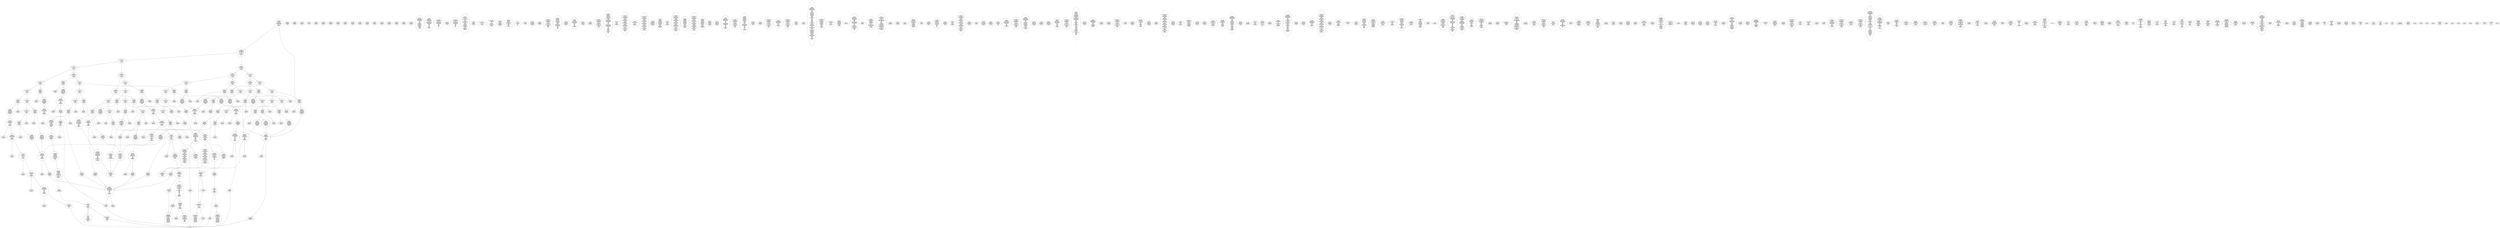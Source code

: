 /* Generated by GvGen v.1.0 (https://www.github.com/stricaud/gvgen) */

digraph G {
compound=true;
   node1 [label="[anywhere]"];
   node2 [label="# 0x0
PUSHX Data
PUSHX Data
MSTORE
PUSHX LogicData
CALLDATASIZE
LT
PUSHX Data
JUMPI
"];
   node3 [label="# 0xd
PUSHX Data
CALLDATALOAD
PUSHX BitData
SHR
PUSHX LogicData
GT
PUSHX Data
JUMPI
"];
   node4 [label="# 0x1e
PUSHX LogicData
GT
PUSHX Data
JUMPI
"];
   node5 [label="# 0x29
PUSHX LogicData
GT
PUSHX Data
JUMPI
"];
   node6 [label="# 0x34
PUSHX LogicData
EQ
PUSHX Data
JUMPI
"];
   node7 [label="# 0x3f
PUSHX LogicData
EQ
PUSHX Data
JUMPI
"];
   node8 [label="# 0x4a
PUSHX LogicData
EQ
PUSHX Data
JUMPI
"];
   node9 [label="# 0x55
PUSHX LogicData
EQ
PUSHX Data
JUMPI
"];
   node10 [label="# 0x60
PUSHX Data
REVERT
"];
   node11 [label="# 0x64
JUMPDEST
PUSHX LogicData
EQ
PUSHX Data
JUMPI
"];
   node12 [label="# 0x70
PUSHX LogicData
EQ
PUSHX Data
JUMPI
"];
   node13 [label="# 0x7b
PUSHX LogicData
EQ
PUSHX Data
JUMPI
"];
   node14 [label="# 0x86
PUSHX LogicData
EQ
PUSHX Data
JUMPI
"];
   node15 [label="# 0x91
PUSHX Data
REVERT
"];
   node16 [label="# 0x95
JUMPDEST
PUSHX LogicData
GT
PUSHX Data
JUMPI
"];
   node17 [label="# 0xa1
PUSHX LogicData
EQ
PUSHX Data
JUMPI
"];
   node18 [label="# 0xac
PUSHX LogicData
EQ
PUSHX Data
JUMPI
"];
   node19 [label="# 0xb7
PUSHX LogicData
EQ
PUSHX Data
JUMPI
"];
   node20 [label="# 0xc2
PUSHX LogicData
EQ
PUSHX Data
JUMPI
"];
   node21 [label="# 0xcd
PUSHX Data
REVERT
"];
   node22 [label="# 0xd1
JUMPDEST
PUSHX LogicData
EQ
PUSHX Data
JUMPI
"];
   node23 [label="# 0xdd
PUSHX LogicData
EQ
PUSHX Data
JUMPI
"];
   node24 [label="# 0xe8
PUSHX LogicData
EQ
PUSHX Data
JUMPI
"];
   node25 [label="# 0xf3
PUSHX Data
REVERT
"];
   node26 [label="# 0xf7
JUMPDEST
PUSHX LogicData
GT
PUSHX Data
JUMPI
"];
   node27 [label="# 0x103
PUSHX LogicData
GT
PUSHX Data
JUMPI
"];
   node28 [label="# 0x10e
PUSHX LogicData
EQ
PUSHX Data
JUMPI
"];
   node29 [label="# 0x119
PUSHX LogicData
EQ
PUSHX Data
JUMPI
"];
   node30 [label="# 0x124
PUSHX LogicData
EQ
PUSHX Data
JUMPI
"];
   node31 [label="# 0x12f
PUSHX LogicData
EQ
PUSHX Data
JUMPI
"];
   node32 [label="# 0x13a
PUSHX Data
REVERT
"];
   node33 [label="# 0x13e
JUMPDEST
PUSHX LogicData
EQ
PUSHX Data
JUMPI
"];
   node34 [label="# 0x14a
PUSHX LogicData
EQ
PUSHX Data
JUMPI
"];
   node35 [label="# 0x155
PUSHX LogicData
EQ
PUSHX Data
JUMPI
"];
   node36 [label="# 0x160
PUSHX Data
REVERT
"];
   node37 [label="# 0x164
JUMPDEST
PUSHX LogicData
GT
PUSHX Data
JUMPI
"];
   node38 [label="# 0x170
PUSHX LogicData
EQ
PUSHX Data
JUMPI
"];
   node39 [label="# 0x17b
PUSHX LogicData
EQ
PUSHX Data
JUMPI
"];
   node40 [label="# 0x186
PUSHX LogicData
EQ
PUSHX Data
JUMPI
"];
   node41 [label="# 0x191
PUSHX LogicData
EQ
PUSHX Data
JUMPI
"];
   node42 [label="# 0x19c
PUSHX Data
REVERT
"];
   node43 [label="# 0x1a0
JUMPDEST
PUSHX LogicData
EQ
PUSHX Data
JUMPI
"];
   node44 [label="# 0x1ac
PUSHX LogicData
EQ
PUSHX Data
JUMPI
"];
   node45 [label="# 0x1b7
PUSHX LogicData
EQ
PUSHX Data
JUMPI
"];
   node46 [label="# 0x1c2
JUMPDEST
PUSHX Data
REVERT
"];
   node47 [label="# 0x1c7
JUMPDEST
CALLVALUE
ISZERO
PUSHX Data
JUMPI
"];
   node48 [label="# 0x1cf
PUSHX Data
REVERT
"];
   node49 [label="# 0x1d3
JUMPDEST
PUSHX Data
PUSHX Data
CALLDATASIZE
PUSHX Data
PUSHX Data
JUMP
"];
   node50 [label="# 0x1e2
JUMPDEST
PUSHX Data
JUMP
"];
   node51 [label="# 0x1e7
JUMPDEST
PUSHX MemData
MLOAD
ISZERO
ISZERO
MSTORE
PUSHX ArithData
ADD
"];
   node52 [label="# 0x1f3
JUMPDEST
PUSHX MemData
MLOAD
SUB
RETURN
"];
   node53 [label="# 0x1fc
JUMPDEST
CALLVALUE
ISZERO
PUSHX Data
JUMPI
"];
   node54 [label="# 0x204
PUSHX Data
REVERT
"];
   node55 [label="# 0x208
JUMPDEST
PUSHX Data
PUSHX Data
JUMP
"];
   node56 [label="# 0x211
JUMPDEST
PUSHX MemData
MLOAD
PUSHX Data
PUSHX Data
JUMP
"];
   node57 [label="# 0x21e
JUMPDEST
CALLVALUE
ISZERO
PUSHX Data
JUMPI
"];
   node58 [label="# 0x226
PUSHX Data
REVERT
"];
   node59 [label="# 0x22a
JUMPDEST
PUSHX Data
PUSHX Data
CALLDATASIZE
PUSHX Data
PUSHX Data
JUMP
"];
   node60 [label="# 0x239
JUMPDEST
PUSHX Data
JUMP
"];
   node61 [label="# 0x23e
JUMPDEST
PUSHX MemData
MLOAD
PUSHX ArithData
PUSHX BitData
PUSHX BitData
SHL
SUB
AND
MSTORE
PUSHX ArithData
ADD
PUSHX Data
JUMP
"];
   node62 [label="# 0x256
JUMPDEST
CALLVALUE
ISZERO
PUSHX Data
JUMPI
"];
   node63 [label="# 0x25e
PUSHX Data
REVERT
"];
   node64 [label="# 0x262
JUMPDEST
PUSHX Data
PUSHX Data
CALLDATASIZE
PUSHX Data
PUSHX Data
JUMP
"];
   node65 [label="# 0x271
JUMPDEST
PUSHX Data
JUMP
"];
   node66 [label="# 0x276
JUMPDEST
STOP
"];
   node67 [label="# 0x278
JUMPDEST
CALLVALUE
ISZERO
PUSHX Data
JUMPI
"];
   node68 [label="# 0x280
PUSHX Data
REVERT
"];
   node69 [label="# 0x284
JUMPDEST
PUSHX Data
PUSHX Data
JUMP
"];
   node70 [label="# 0x28d
JUMPDEST
PUSHX MemData
MLOAD
MSTORE
PUSHX ArithData
ADD
PUSHX Data
JUMP
"];
   node71 [label="# 0x29b
JUMPDEST
PUSHX Data
PUSHX Data
JUMP
"];
   node72 [label="# 0x2a3
JUMPDEST
CALLVALUE
ISZERO
PUSHX Data
JUMPI
"];
   node73 [label="# 0x2ab
PUSHX Data
REVERT
"];
   node74 [label="# 0x2af
JUMPDEST
PUSHX StorData
SLOAD
PUSHX StorData
SLOAD
SUB
PUSHX BitData
NOT
ADD
PUSHX Data
JUMP
"];
   node75 [label="# 0x2c0
JUMPDEST
CALLVALUE
ISZERO
PUSHX Data
JUMPI
"];
   node76 [label="# 0x2c8
PUSHX Data
REVERT
"];
   node77 [label="# 0x2cc
JUMPDEST
PUSHX Data
PUSHX Data
CALLDATASIZE
PUSHX Data
PUSHX Data
JUMP
"];
   node78 [label="# 0x2db
JUMPDEST
PUSHX Data
JUMP
"];
   node79 [label="# 0x2e0
JUMPDEST
CALLVALUE
ISZERO
PUSHX Data
JUMPI
"];
   node80 [label="# 0x2e8
PUSHX Data
REVERT
"];
   node81 [label="# 0x2ec
JUMPDEST
PUSHX Data
PUSHX Data
JUMP
"];
   node82 [label="# 0x2f5
JUMPDEST
CALLVALUE
ISZERO
PUSHX Data
JUMPI
"];
   node83 [label="# 0x2fd
PUSHX Data
REVERT
"];
   node84 [label="# 0x301
JUMPDEST
PUSHX Data
PUSHX Data
CALLDATASIZE
PUSHX Data
PUSHX Data
JUMP
"];
   node85 [label="# 0x310
JUMPDEST
PUSHX Data
JUMP
"];
   node86 [label="# 0x315
JUMPDEST
CALLVALUE
ISZERO
PUSHX Data
JUMPI
"];
   node87 [label="# 0x31d
PUSHX Data
REVERT
"];
   node88 [label="# 0x321
JUMPDEST
PUSHX Data
PUSHX Data
CALLDATASIZE
PUSHX Data
PUSHX Data
JUMP
"];
   node89 [label="# 0x330
JUMPDEST
PUSHX Data
JUMP
"];
   node90 [label="# 0x335
JUMPDEST
CALLVALUE
ISZERO
PUSHX Data
JUMPI
"];
   node91 [label="# 0x33d
PUSHX Data
REVERT
"];
   node92 [label="# 0x341
JUMPDEST
PUSHX Data
PUSHX Data
CALLDATASIZE
PUSHX Data
PUSHX Data
JUMP
"];
   node93 [label="# 0x350
JUMPDEST
PUSHX Data
JUMP
"];
   node94 [label="# 0x355
JUMPDEST
CALLVALUE
ISZERO
PUSHX Data
JUMPI
"];
   node95 [label="# 0x35d
PUSHX Data
REVERT
"];
   node96 [label="# 0x361
JUMPDEST
PUSHX Data
PUSHX Data
CALLDATASIZE
PUSHX Data
PUSHX Data
JUMP
"];
   node97 [label="# 0x370
JUMPDEST
PUSHX Data
JUMP
"];
   node98 [label="# 0x375
JUMPDEST
CALLVALUE
ISZERO
PUSHX Data
JUMPI
"];
   node99 [label="# 0x37d
PUSHX Data
REVERT
"];
   node100 [label="# 0x381
JUMPDEST
PUSHX Data
PUSHX Data
CALLDATASIZE
PUSHX Data
PUSHX Data
JUMP
"];
   node101 [label="# 0x390
JUMPDEST
PUSHX Data
JUMP
"];
   node102 [label="# 0x395
JUMPDEST
CALLVALUE
ISZERO
PUSHX Data
JUMPI
"];
   node103 [label="# 0x39d
PUSHX Data
REVERT
"];
   node104 [label="# 0x3a1
JUMPDEST
PUSHX Data
PUSHX Data
JUMP
"];
   node105 [label="# 0x3aa
JUMPDEST
CALLVALUE
ISZERO
PUSHX Data
JUMPI
"];
   node106 [label="# 0x3b2
PUSHX Data
REVERT
"];
   node107 [label="# 0x3b6
JUMPDEST
PUSHX StorData
SLOAD
PUSHX ArithData
PUSHX BitData
PUSHX BitData
SHL
SUB
AND
PUSHX Data
JUMP
"];
   node108 [label="# 0x3c8
JUMPDEST
CALLVALUE
ISZERO
PUSHX Data
JUMPI
"];
   node109 [label="# 0x3d0
PUSHX Data
REVERT
"];
   node110 [label="# 0x3d4
JUMPDEST
PUSHX Data
PUSHX Data
JUMP
"];
   node111 [label="# 0x3dd
JUMPDEST
CALLVALUE
ISZERO
PUSHX Data
JUMPI
"];
   node112 [label="# 0x3e5
PUSHX Data
REVERT
"];
   node113 [label="# 0x3e9
JUMPDEST
PUSHX Data
PUSHX Data
CALLDATASIZE
PUSHX Data
PUSHX Data
JUMP
"];
   node114 [label="# 0x3f8
JUMPDEST
PUSHX Data
JUMP
"];
   node115 [label="# 0x3fd
JUMPDEST
CALLVALUE
ISZERO
PUSHX Data
JUMPI
"];
   node116 [label="# 0x405
PUSHX Data
REVERT
"];
   node117 [label="# 0x409
JUMPDEST
PUSHX Data
PUSHX Data
CALLDATASIZE
PUSHX Data
PUSHX Data
JUMP
"];
   node118 [label="# 0x418
JUMPDEST
PUSHX Data
JUMP
"];
   node119 [label="# 0x41d
JUMPDEST
CALLVALUE
ISZERO
PUSHX Data
JUMPI
"];
   node120 [label="# 0x425
PUSHX Data
REVERT
"];
   node121 [label="# 0x429
JUMPDEST
PUSHX StorData
SLOAD
PUSHX Data
PUSHX BitData
AND
JUMP
"];
   node122 [label="# 0x437
JUMPDEST
CALLVALUE
ISZERO
PUSHX Data
JUMPI
"];
   node123 [label="# 0x43f
PUSHX Data
REVERT
"];
   node124 [label="# 0x443
JUMPDEST
PUSHX Data
PUSHX Data
CALLDATASIZE
PUSHX Data
PUSHX Data
JUMP
"];
   node125 [label="# 0x452
JUMPDEST
PUSHX Data
JUMP
"];
   node126 [label="# 0x457
JUMPDEST
CALLVALUE
ISZERO
PUSHX Data
JUMPI
"];
   node127 [label="# 0x45f
PUSHX Data
REVERT
"];
   node128 [label="# 0x463
JUMPDEST
PUSHX Data
PUSHX Data
CALLDATASIZE
PUSHX Data
PUSHX Data
JUMP
"];
   node129 [label="# 0x472
JUMPDEST
PUSHX Data
JUMP
"];
   node130 [label="# 0x477
JUMPDEST
CALLVALUE
ISZERO
PUSHX Data
JUMPI
"];
   node131 [label="# 0x47f
PUSHX Data
REVERT
"];
   node132 [label="# 0x483
JUMPDEST
PUSHX Data
PUSHX Data
CALLDATASIZE
PUSHX Data
PUSHX Data
JUMP
"];
   node133 [label="# 0x492
JUMPDEST
PUSHX Data
JUMP
"];
   node134 [label="# 0x497
JUMPDEST
CALLVALUE
ISZERO
PUSHX Data
JUMPI
"];
   node135 [label="# 0x49f
PUSHX Data
REVERT
"];
   node136 [label="# 0x4a3
JUMPDEST
PUSHX Data
PUSHX StorData
SLOAD
JUMP
"];
   node137 [label="# 0x4ad
JUMPDEST
CALLVALUE
ISZERO
PUSHX Data
JUMPI
"];
   node138 [label="# 0x4b5
PUSHX Data
REVERT
"];
   node139 [label="# 0x4b9
JUMPDEST
PUSHX MemData
MLOAD
PUSHX ArithData
ADD
MSTORE
PUSHX Data
MSTORE
PUSHX Data
JUMP
"];
   node140 [label="# 0x4ce
JUMPDEST
CALLVALUE
ISZERO
PUSHX Data
JUMPI
"];
   node141 [label="# 0x4d6
PUSHX Data
REVERT
"];
   node142 [label="# 0x4da
JUMPDEST
PUSHX Data
PUSHX Data
CALLDATASIZE
PUSHX Data
PUSHX Data
JUMP
"];
   node143 [label="# 0x4e9
JUMPDEST
PUSHX Data
JUMP
"];
   node144 [label="# 0x4ee
JUMPDEST
CALLVALUE
ISZERO
PUSHX Data
JUMPI
"];
   node145 [label="# 0x4f6
PUSHX Data
REVERT
"];
   node146 [label="# 0x4fa
JUMPDEST
PUSHX Data
PUSHX Data
CALLDATASIZE
PUSHX Data
PUSHX Data
JUMP
"];
   node147 [label="# 0x509
JUMPDEST
PUSHX Data
JUMP
"];
   node148 [label="# 0x50e
JUMPDEST
CALLVALUE
ISZERO
PUSHX Data
JUMPI
"];
   node149 [label="# 0x516
PUSHX Data
REVERT
"];
   node150 [label="# 0x51a
JUMPDEST
PUSHX Data
PUSHX Data
CALLDATASIZE
PUSHX Data
PUSHX Data
JUMP
"];
   node151 [label="# 0x529
JUMPDEST
PUSHX Data
JUMP
"];
   node152 [label="# 0x52e
JUMPDEST
CALLVALUE
ISZERO
PUSHX Data
JUMPI
"];
   node153 [label="# 0x536
PUSHX Data
REVERT
"];
   node154 [label="# 0x53a
JUMPDEST
PUSHX Data
PUSHX Data
CALLDATASIZE
PUSHX Data
PUSHX Data
JUMP
"];
   node155 [label="# 0x549
JUMPDEST
PUSHX ArithData
PUSHX BitData
PUSHX BitData
SHL
SUB
AND
PUSHX Data
MSTORE
PUSHX Data
PUSHX Data
MSTORE
PUSHX Data
SHA3
SLOAD
JUMP
"];
   node156 [label="# 0x564
JUMPDEST
PUSHX Data
PUSHX BitData
PUSHX BitData
SHL
PUSHX ArithData
PUSHX BitData
PUSHX BitData
SHL
SUB
NOT
AND
EQ
PUSHX Data
JUMPI
"];
   node157 [label="# 0x580
PUSHX BitData
PUSHX BitData
SHL
PUSHX ArithData
PUSHX BitData
PUSHX BitData
SHL
SUB
NOT
AND
EQ
"];
   node158 [label="# 0x595
JUMPDEST
PUSHX Data
JUMPI
"];
   node159 [label="# 0x59b
PUSHX BitData
PUSHX BitData
SHL
PUSHX ArithData
PUSHX BitData
PUSHX BitData
SHL
SUB
NOT
AND
EQ
"];
   node160 [label="# 0x5b0
JUMPDEST
JUMP
"];
   node161 [label="# 0x5b6
JUMPDEST
PUSHX Data
PUSHX StorData
SLOAD
PUSHX Data
PUSHX Data
JUMP
"];
   node162 [label="# 0x5c5
JUMPDEST
PUSHX ArithData
ADD
PUSHX ArithData
DIV
MUL
PUSHX ArithData
ADD
PUSHX MemData
MLOAD
ADD
PUSHX Data
MSTORE
MSTORE
PUSHX ArithData
ADD
SLOAD
PUSHX Data
PUSHX Data
JUMP
"];
   node163 [label="# 0x5f1
JUMPDEST
ISZERO
PUSHX Data
JUMPI
"];
   node164 [label="# 0x5f8
PUSHX LogicData
LT
PUSHX Data
JUMPI
"];
   node165 [label="# 0x600
PUSHX ArithData
SLOAD
DIV
MUL
MSTORE
PUSHX ArithData
ADD
PUSHX Data
JUMP
"];
   node166 [label="# 0x613
JUMPDEST
ADD
PUSHX Data
MSTORE
PUSHX Data
PUSHX Data
SHA3
"];
   node167 [label="# 0x621
JUMPDEST
SLOAD
MSTORE
PUSHX ArithData
ADD
PUSHX ArithData
ADD
GT
PUSHX Data
JUMPI
"];
   node168 [label="# 0x635
SUB
PUSHX BitData
AND
ADD
"];
   node169 [label="# 0x63e
JUMPDEST
JUMP
"];
   node170 [label="# 0x648
JUMPDEST
PUSHX Data
PUSHX Data
PUSHX Data
JUMP
"];
   node171 [label="# 0x653
JUMPDEST
PUSHX Data
JUMPI
"];
   node172 [label="# 0x658
PUSHX MemData
MLOAD
PUSHX BitData
PUSHX BitData
SHL
MSTORE
PUSHX ArithData
ADD
PUSHX MemData
MLOAD
SUB
REVERT
"];
   node173 [label="# 0x670
JUMPDEST
PUSHX Data
MSTORE
PUSHX Data
PUSHX Data
MSTORE
PUSHX Data
SHA3
SLOAD
PUSHX ArithData
PUSHX BitData
PUSHX BitData
SHL
SUB
AND
JUMP
"];
   node174 [label="# 0x68c
JUMPDEST
PUSHX Data
PUSHX Data
PUSHX Data
JUMP
"];
   node175 [label="# 0x697
JUMPDEST
CALLER
PUSHX ArithData
PUSHX BitData
PUSHX BitData
SHL
SUB
AND
EQ
PUSHX Data
JUMPI
"];
   node176 [label="# 0x6aa
PUSHX Data
CALLER
PUSHX Data
JUMP
"];
   node177 [label="# 0x6b3
JUMPDEST
PUSHX Data
JUMPI
"];
   node178 [label="# 0x6b8
PUSHX MemData
MLOAD
PUSHX BitData
PUSHX BitData
SHL
MSTORE
PUSHX ArithData
ADD
PUSHX MemData
MLOAD
SUB
REVERT
"];
   node179 [label="# 0x6d0
JUMPDEST
PUSHX Data
MSTORE
PUSHX Data
PUSHX Data
MSTORE
PUSHX MemData
SHA3
SLOAD
PUSHX ArithData
PUSHX BitData
PUSHX BitData
SHL
SUB
NOT
AND
PUSHX ArithData
PUSHX BitData
PUSHX BitData
SHL
SUB
AND
OR
SSTORE
MLOAD
AND
PUSHX Data
LOGX
JUMP
"];
   node180 [label="# 0x72c
JUMPDEST
PUSHX StorData
SLOAD
PUSHX Data
PUSHX BitData
AND
ISZERO
PUSHX Data
JUMPI
"];
   node181 [label="# 0x73b
PUSHX MemData
MLOAD
PUSHX BitData
PUSHX BitData
SHL
MSTORE
PUSHX Data
PUSHX ArithData
ADD
MSTORE
PUSHX Data
PUSHX ArithData
ADD
MSTORE
PUSHX BitData
PUSHX BitData
SHL
PUSHX ArithData
ADD
MSTORE
PUSHX ArithData
ADD
"];
   node182 [label="# 0x76e
JUMPDEST
PUSHX MemData
MLOAD
SUB
REVERT
"];
   node183 [label="# 0x777
JUMPDEST
PUSHX StorData
SLOAD
PUSHX Data
PUSHX StorData
SLOAD
PUSHX BitData
NOT
ADD
JUMP
"];
   node184 [label="# 0x788
JUMPDEST
PUSHX Data
PUSHX Data
JUMP
"];
   node185 [label="# 0x792
JUMPDEST
GT
ISZERO
PUSHX Data
JUMPI
"];
   node186 [label="# 0x799
PUSHX MemData
MLOAD
PUSHX BitData
PUSHX BitData
SHL
MSTORE
PUSHX Data
PUSHX ArithData
ADD
MSTORE
PUSHX Data
PUSHX ArithData
ADD
MSTORE
PUSHX BitData
PUSHX BitData
SHL
PUSHX ArithData
ADD
MSTORE
PUSHX ArithData
ADD
PUSHX Data
JUMP
"];
   node187 [label="# 0x7d5
JUMPDEST
PUSHX LogicData
GT
ISZERO
PUSHX Data
JUMPI
"];
   node188 [label="# 0x7df
PUSHX MemData
MLOAD
PUSHX BitData
PUSHX BitData
SHL
MSTORE
PUSHX Data
PUSHX ArithData
ADD
MSTORE
PUSHX Data
PUSHX ArithData
ADD
MSTORE
PUSHX Data
PUSHX ArithData
ADD
MSTORE
PUSHX ArithData
ADD
PUSHX Data
JUMP
"];
   node189 [label="# 0x826
JUMPDEST
PUSHX Data
PUSHX Data
PUSHX Data
PUSHX Data
JUMP
"];
   node190 [label="# 0x832
JUMPDEST
CALLER
PUSHX Data
MSTORE
PUSHX Data
PUSHX Data
MSTORE
PUSHX Data
SHA3
SLOAD
PUSHX Data
PUSHX Data
JUMP
"];
   node191 [label="# 0x84d
JUMPDEST
GT
ISZERO
PUSHX Data
JUMPI
"];
   node192 [label="# 0x854
PUSHX MemData
MLOAD
PUSHX BitData
PUSHX BitData
SHL
MSTORE
PUSHX Data
PUSHX ArithData
ADD
MSTORE
PUSHX Data
PUSHX ArithData
ADD
MSTORE
PUSHX BitData
PUSHX BitData
SHL
PUSHX ArithData
ADD
MSTORE
PUSHX ArithData
ADD
PUSHX Data
JUMP
"];
   node193 [label="# 0x894
JUMPDEST
CALLER
PUSHX Data
MSTORE
PUSHX Data
PUSHX Data
MSTORE
PUSHX Data
SHA3
SLOAD
PUSHX BitData
AND
PUSHX Data
JUMPI
"];
   node194 [label="# 0x8ac
PUSHX MemData
MLOAD
PUSHX BitData
PUSHX BitData
SHL
MSTORE
PUSHX Data
PUSHX ArithData
ADD
MSTORE
PUSHX Data
PUSHX ArithData
ADD
MSTORE
PUSHX Data
PUSHX ArithData
ADD
MSTORE
PUSHX ArithData
ADD
PUSHX Data
JUMP
"];
   node195 [label="# 0x8f3
JUMPDEST
CALLER
PUSHX Data
MSTORE
PUSHX Data
PUSHX Data
MSTORE
PUSHX Data
SHA3
SLOAD
PUSHX Data
PUSHX Data
JUMP
"];
   node196 [label="# 0x912
JUMPDEST
SSTORE
PUSHX Data
CALLER
PUSHX Data
JUMP
"];
   node197 [label="# 0x922
JUMPDEST
JUMP
"];
   node198 [label="# 0x925
JUMPDEST
PUSHX Data
PUSHX Data
PUSHX Data
JUMP
"];
   node199 [label="# 0x930
JUMPDEST
PUSHX ArithData
PUSHX BitData
PUSHX BitData
SHL
SUB
AND
PUSHX ArithData
PUSHX BitData
PUSHX BitData
SHL
SUB
AND
EQ
PUSHX Data
JUMPI
"];
   node200 [label="# 0x94c
PUSHX MemData
MLOAD
PUSHX BitData
PUSHX BitData
SHL
MSTORE
PUSHX ArithData
ADD
PUSHX MemData
MLOAD
SUB
REVERT
"];
   node201 [label="# 0x963
JUMPDEST
PUSHX Data
MSTORE
PUSHX Data
PUSHX Data
MSTORE
PUSHX Data
SHA3
SLOAD
CALLER
EQ
PUSHX ArithData
PUSHX BitData
PUSHX BitData
SHL
SUB
AND
EQ
OR
PUSHX Data
JUMPI
"];
   node202 [label="# 0x98a
PUSHX Data
CALLER
PUSHX Data
JUMP
"];
   node203 [label="# 0x993
JUMPDEST
PUSHX Data
JUMPI
"];
   node204 [label="# 0x998
PUSHX MemData
MLOAD
PUSHX BitData
PUSHX BitData
SHL
MSTORE
PUSHX ArithData
ADD
PUSHX MemData
MLOAD
SUB
REVERT
"];
   node205 [label="# 0x9b0
JUMPDEST
PUSHX ArithData
PUSHX BitData
PUSHX BitData
SHL
SUB
AND
PUSHX Data
JUMPI
"];
   node206 [label="# 0x9bf
PUSHX MemData
MLOAD
PUSHX BitData
PUSHX BitData
SHL
MSTORE
PUSHX ArithData
ADD
PUSHX MemData
MLOAD
SUB
REVERT
"];
   node207 [label="# 0x9d7
JUMPDEST
ISZERO
PUSHX Data
JUMPI
"];
   node208 [label="# 0x9de
PUSHX Data
SSTORE
"];
   node209 [label="# 0x9e2
JUMPDEST
PUSHX ArithData
PUSHX BitData
PUSHX BitData
SHL
SUB
AND
PUSHX Data
MSTORE
PUSHX Data
PUSHX Data
MSTORE
PUSHX Data
SHA3
SLOAD
PUSHX BitData
NOT
ADD
SSTORE
AND
MSTORE
SHA3
SLOAD
PUSHX ArithData
ADD
SSTORE
TIMESTAMP
PUSHX BitData
SHL
OR
PUSHX BitData
PUSHX BitData
SHL
OR
PUSHX ArithData
MSTORE
PUSHX Data
PUSHX Data
MSTORE
PUSHX Data
SHA3
SSTORE
PUSHX BitData
PUSHX BitData
SHL
AND
SUB
PUSHX Data
JUMPI
"];
   node210 [label="# 0xa3f
PUSHX ArithData
ADD
PUSHX ArithData
MSTORE
PUSHX Data
PUSHX Data
MSTORE
PUSHX Data
SHA3
SLOAD
SUB
PUSHX Data
JUMPI
"];
   node211 [label="# 0xa58
PUSHX StorData
SLOAD
EQ
PUSHX Data
JUMPI
"];
   node212 [label="# 0xa61
PUSHX Data
MSTORE
PUSHX Data
PUSHX Data
MSTORE
PUSHX Data
SHA3
SSTORE
"];
   node213 [label="# 0xa72
JUMPDEST
"];
   node214 [label="# 0xa74
JUMPDEST
PUSHX ArithData
PUSHX BitData
PUSHX BitData
SHL
SUB
AND
PUSHX ArithData
PUSHX BitData
PUSHX BitData
SHL
SUB
AND
PUSHX Data
PUSHX MemData
MLOAD
PUSHX MemData
MLOAD
SUB
LOGX
"];
   node215 [label="# 0xab6
JUMPDEST
JUMP
"];
   node216 [label="# 0xabe
JUMPDEST
PUSHX Data
PUSHX Data
JUMP
"];
   node217 [label="# 0xac6
JUMPDEST
PUSHX MemData
MLOAD
PUSHX Data
CALLER
SELFBALANCE
GAS
CALL
RETURNDATASIZE
PUSHX LogicData
EQ
PUSHX Data
JUMPI
"];
   node218 [label="# 0xae7
PUSHX MemData
MLOAD
PUSHX BitData
NOT
PUSHX ArithData
RETURNDATASIZE
ADD
AND
ADD
PUSHX Data
MSTORE
RETURNDATASIZE
MSTORE
RETURNDATASIZE
PUSHX Data
PUSHX ArithData
ADD
RETURNDATACOPY
PUSHX Data
JUMP
"];
   node219 [label="# 0xb08
JUMPDEST
PUSHX Data
"];
   node220 [label="# 0xb0d
JUMPDEST
PUSHX Data
JUMPI
"];
   node221 [label="# 0xb17
PUSHX Data
REVERT
"];
   node222 [label="# 0xb1b
JUMPDEST
PUSHX Data
PUSHX MemData
MLOAD
PUSHX ArithData
ADD
PUSHX Data
MSTORE
PUSHX Data
MSTORE
PUSHX Data
JUMP
"];
   node223 [label="# 0xb36
JUMPDEST
JUMP
"];
   node224 [label="# 0xb3b
JUMPDEST
PUSHX Data
PUSHX Data
JUMP
"];
   node225 [label="# 0xb43
JUMPDEST
PUSHX StorData
SLOAD
PUSHX Data
PUSHX StorData
SLOAD
PUSHX BitData
NOT
ADD
JUMP
"];
   node226 [label="# 0xb54
JUMPDEST
PUSHX Data
PUSHX Data
JUMP
"];
   node227 [label="# 0xb5e
JUMPDEST
GT
ISZERO
PUSHX Data
JUMPI
"];
   node228 [label="# 0xb65
PUSHX MemData
MLOAD
PUSHX BitData
PUSHX BitData
SHL
MSTORE
PUSHX Data
PUSHX ArithData
ADD
MSTORE
PUSHX Data
PUSHX ArithData
ADD
MSTORE
PUSHX BitData
PUSHX BitData
SHL
PUSHX ArithData
ADD
MSTORE
PUSHX ArithData
ADD
PUSHX Data
JUMP
"];
   node229 [label="# 0xba1
JUMPDEST
PUSHX Data
PUSHX Data
JUMP
"];
   node230 [label="# 0xbab
JUMPDEST
JUMP
"];
   node231 [label="# 0xbaf
JUMPDEST
PUSHX Data
PUSHX Data
PUSHX Data
JUMP
"];
   node232 [label="# 0xbba
JUMPDEST
PUSHX Data
PUSHX Data
JUMP
"];
   node233 [label="# 0xbc2
JUMPDEST
PUSHX Data
SSTORE
JUMP
"];
   node234 [label="# 0xbc7
JUMPDEST
PUSHX Data
PUSHX ArithData
PUSHX BitData
PUSHX BitData
SHL
SUB
AND
PUSHX Data
JUMPI
"];
   node235 [label="# 0xbd8
PUSHX MemData
MLOAD
PUSHX BitData
PUSHX BitData
SHL
MSTORE
PUSHX ArithData
ADD
PUSHX MemData
MLOAD
SUB
REVERT
"];
   node236 [label="# 0xbf0
JUMPDEST
PUSHX ArithData
PUSHX BitData
PUSHX BitData
SHL
SUB
AND
PUSHX Data
MSTORE
PUSHX Data
PUSHX Data
MSTORE
PUSHX Data
SHA3
SLOAD
PUSHX BitData
AND
JUMP
"];
   node237 [label="# 0xc16
JUMPDEST
PUSHX Data
PUSHX Data
JUMP
"];
   node238 [label="# 0xc1e
JUMPDEST
PUSHX Data
PUSHX Data
PUSHX Data
JUMP
"];
   node239 [label="# 0xc28
JUMPDEST
JUMP
"];
   node240 [label="# 0xc2a
JUMPDEST
PUSHX Data
PUSHX StorData
SLOAD
PUSHX Data
PUSHX Data
JUMP
"];
   node241 [label="# 0xc39
JUMPDEST
PUSHX Data
PUSHX Data
JUMP
"];
   node242 [label="# 0xc41
JUMPDEST
PUSHX Data
PUSHX Data
PUSHX Data
JUMP
"];
   node243 [label="# 0xc4d
JUMPDEST
CALLER
PUSHX ArithData
PUSHX BitData
PUSHX BitData
SHL
SUB
AND
SUB
PUSHX Data
JUMPI
"];
   node244 [label="# 0xc5e
PUSHX MemData
MLOAD
PUSHX BitData
PUSHX BitData
SHL
MSTORE
PUSHX ArithData
ADD
PUSHX MemData
MLOAD
SUB
REVERT
"];
   node245 [label="# 0xc76
JUMPDEST
CALLER
PUSHX Data
MSTORE
PUSHX Data
PUSHX ArithData
MSTORE
PUSHX MemData
SHA3
PUSHX ArithData
PUSHX BitData
PUSHX BitData
SHL
SUB
AND
MSTORE
MSTORE
SHA3
SLOAD
PUSHX BitData
NOT
AND
ISZERO
ISZERO
OR
SSTORE
MLOAD
MSTORE
PUSHX Data
ADD
PUSHX MemData
MLOAD
SUB
LOGX
JUMP
"];
   node246 [label="# 0xce2
JUMPDEST
PUSHX Data
PUSHX Data
JUMP
"];
   node247 [label="# 0xced
JUMPDEST
PUSHX ArithData
PUSHX BitData
PUSHX BitData
SHL
SUB
AND
EXTCODESIZE
ISZERO
PUSHX Data
JUMPI
"];
   node248 [label="# 0xcfe
PUSHX Data
PUSHX Data
JUMP
"];
   node249 [label="# 0xd09
JUMPDEST
PUSHX Data
JUMPI
"];
   node250 [label="# 0xd0e
PUSHX MemData
MLOAD
PUSHX BitData
PUSHX BitData
SHL
MSTORE
PUSHX ArithData
ADD
PUSHX MemData
MLOAD
SUB
REVERT
"];
   node251 [label="# 0xd26
JUMPDEST
JUMP
"];
   node252 [label="# 0xd2c
JUMPDEST
PUSHX Data
PUSHX Data
JUMP
"];
   node253 [label="# 0xd34
JUMPDEST
PUSHX StorData
SLOAD
PUSHX BitData
NOT
AND
ISZERO
ISZERO
OR
SSTORE
JUMP
"];
   node254 [label="# 0xd47
JUMPDEST
PUSHX Data
PUSHX Data
PUSHX Data
JUMP
"];
   node255 [label="# 0xd52
JUMPDEST
PUSHX Data
JUMPI
"];
   node256 [label="# 0xd57
PUSHX MemData
MLOAD
PUSHX BitData
PUSHX BitData
SHL
MSTORE
PUSHX Data
PUSHX ArithData
ADD
MSTORE
PUSHX Data
PUSHX ArithData
ADD
MSTORE
PUSHX Data
PUSHX ArithData
ADD
MSTORE
PUSHX BitData
PUSHX BitData
SHL
PUSHX ArithData
ADD
MSTORE
PUSHX ArithData
ADD
PUSHX Data
JUMP
"];
   node257 [label="# 0xdb6
JUMPDEST
PUSHX Data
PUSHX Data
PUSHX Data
JUMP
"];
   node258 [label="# 0xdc0
JUMPDEST
MLOAD
GT
PUSHX Data
JUMPI
"];
   node259 [label="# 0xdc7
PUSHX MemData
MLOAD
PUSHX ArithData
ADD
PUSHX Data
MSTORE
PUSHX Data
MSTORE
PUSHX Data
JUMP
"];
   node260 [label="# 0xddb
JUMPDEST
PUSHX Data
PUSHX Data
JUMP
"];
   node261 [label="# 0xde3
JUMPDEST
PUSHX Data
PUSHX Data
JUMP
"];
   node262 [label="# 0xdec
JUMPDEST
PUSHX MemData
MLOAD
PUSHX ArithData
ADD
PUSHX Data
PUSHX Data
JUMP
"];
   node263 [label="# 0xdfd
JUMPDEST
PUSHX MemData
MLOAD
PUSHX ArithData
SUB
SUB
MSTORE
PUSHX Data
MSTORE
JUMP
"];
   node264 [label="# 0xe12
JUMPDEST
PUSHX ArithData
PUSHX BitData
PUSHX BitData
SHL
SUB
AND
PUSHX Data
MSTORE
PUSHX Data
PUSHX Data
MSTORE
PUSHX Data
SHA3
AND
MSTORE
MSTORE
SHA3
SLOAD
PUSHX BitData
AND
JUMP
"];
   node265 [label="# 0xe40
JUMPDEST
PUSHX Data
PUSHX Data
JUMP
"];
   node266 [label="# 0xe48
JUMPDEST
PUSHX Data
"];
   node267 [label="# 0xe4b
JUMPDEST
LT
ISZERO
PUSHX Data
JUMPI
"];
   node268 [label="# 0xe54
PUSHX Data
PUSHX Data
PUSHX Data
LT
PUSHX Data
JUMPI
"];
   node269 [label="# 0xe64
PUSHX Data
PUSHX Data
JUMP
"];
   node270 [label="# 0xe6b
JUMPDEST
PUSHX ArithData
MUL
ADD
PUSHX ArithData
ADD
PUSHX Data
PUSHX Data
JUMP
"];
   node271 [label="# 0xe80
JUMPDEST
PUSHX ArithData
PUSHX BitData
PUSHX BitData
SHL
SUB
AND
MSTORE
PUSHX ArithData
ADD
MSTORE
PUSHX ArithData
ADD
PUSHX Data
SHA3
SLOAD
PUSHX BitData
NOT
AND
ISZERO
ISZERO
OR
SSTORE
PUSHX Data
PUSHX Data
JUMP
"];
   node272 [label="# 0xeb2
JUMPDEST
PUSHX Data
JUMP
"];
   node273 [label="# 0xeba
JUMPDEST
PUSHX Data
PUSHX Data
JUMP
"];
   node274 [label="# 0xec2
JUMPDEST
PUSHX ArithData
PUSHX BitData
PUSHX BitData
SHL
SUB
AND
PUSHX Data
JUMPI
"];
   node275 [label="# 0xed1
PUSHX MemData
MLOAD
PUSHX BitData
PUSHX BitData
SHL
MSTORE
PUSHX Data
PUSHX ArithData
ADD
MSTORE
PUSHX Data
PUSHX ArithData
ADD
MSTORE
PUSHX Data
PUSHX ArithData
ADD
MSTORE
PUSHX BitData
PUSHX BitData
SHL
PUSHX ArithData
ADD
MSTORE
PUSHX ArithData
ADD
PUSHX Data
JUMP
"];
   node276 [label="# 0xf27
JUMPDEST
PUSHX Data
PUSHX Data
JUMP
"];
   node277 [label="# 0xf30
JUMPDEST
PUSHX Data
PUSHX LogicData
GT
ISZERO
ISZERO
PUSHX Data
JUMPI
"];
   node278 [label="# 0xf3e
PUSHX StorData
SLOAD
LT
"];
   node279 [label="# 0xf44
JUMPDEST
ISZERO
PUSHX Data
JUMPI
"];
   node280 [label="# 0xf4b
PUSHX Data
MSTORE
PUSHX Data
PUSHX Data
MSTORE
PUSHX Data
SHA3
SLOAD
PUSHX BitData
PUSHX BitData
SHL
AND
ISZERO
JUMP
"];
   node281 [label="# 0xf65
JUMPDEST
PUSHX Data
PUSHX MemData
MLOAD
PUSHX ArithData
ADD
PUSHX Data
MSTORE
PUSHX Data
MSTORE
PUSHX Data
JUMP
"];
   node282 [label="# 0xf7f
JUMPDEST
PUSHX Data
PUSHX LogicData
GT
PUSHX Data
JUMPI
"];
   node283 [label="# 0xf8b
PUSHX StorData
SLOAD
LT
ISZERO
PUSHX Data
JUMPI
"];
   node284 [label="# 0xf95
PUSHX ArithData
MSTORE
PUSHX Data
PUSHX Data
MSTORE
PUSHX Data
SHA3
SLOAD
PUSHX BitData
PUSHX BitData
SHL
AND
SUB
PUSHX Data
JUMPI
"];
   node285 [label="# 0xfb2
JUMPDEST
PUSHX ArithData
SUB
PUSHX Data
JUMPI
"];
   node286 [label="# 0xfbb
PUSHX BitData
NOT
ADD
PUSHX Data
MSTORE
PUSHX Data
PUSHX Data
MSTORE
PUSHX Data
SHA3
SLOAD
PUSHX Data
JUMP
"];
   node287 [label="# 0xfd3
JUMPDEST
JUMP
"];
   node288 [label="# 0xfda
JUMPDEST
"];
   node289 [label="# 0xfdc
JUMPDEST
PUSHX MemData
MLOAD
PUSHX BitData
PUSHX BitData
SHL
MSTORE
PUSHX ArithData
ADD
PUSHX MemData
MLOAD
SUB
REVERT
"];
   node290 [label="# 0xff5
JUMPDEST
PUSHX StorData
SLOAD
PUSHX ArithData
PUSHX BitData
PUSHX BitData
SHL
SUB
AND
CALLER
EQ
PUSHX Data
JUMPI
"];
   node291 [label="# 0x1008
PUSHX MemData
MLOAD
PUSHX BitData
PUSHX BitData
SHL
MSTORE
PUSHX Data
PUSHX ArithData
ADD
MSTORE
PUSHX ArithData
ADD
MSTORE
PUSHX Data
PUSHX ArithData
ADD
MSTORE
PUSHX ArithData
ADD
PUSHX Data
JUMP
"];
   node292 [label="# 0x104f
JUMPDEST
PUSHX StorData
SLOAD
PUSHX ArithData
PUSHX BitData
PUSHX BitData
SHL
SUB
AND
PUSHX ArithData
PUSHX BitData
PUSHX BitData
SHL
SUB
NOT
AND
OR
SSTORE
PUSHX MemData
MLOAD
AND
PUSHX Data
PUSHX Data
LOGX
JUMP
"];
   node293 [label="# 0x10a1
JUMPDEST
PUSHX MemData
MLOAD
PUSHX BitData
PUSHX BitData
SHL
MSTORE
PUSHX Data
PUSHX ArithData
PUSHX BitData
PUSHX BitData
SHL
SUB
AND
PUSHX Data
PUSHX Data
CALLER
PUSHX ArithData
ADD
PUSHX Data
JUMP
"];
   node294 [label="# 0x10d6
JUMPDEST
PUSHX Data
PUSHX MemData
MLOAD
SUB
PUSHX Data
GAS
CALL
ISZERO
PUSHX Data
JUMPI
"];
   node295 [label="# 0x10ef
PUSHX MemData
MLOAD
PUSHX ArithData
RETURNDATASIZE
ADD
PUSHX BitData
NOT
AND
ADD
MSTORE
PUSHX Data
ADD
PUSHX Data
JUMP
"];
   node296 [label="# 0x110e
JUMPDEST
PUSHX Data
"];
   node297 [label="# 0x1111
JUMPDEST
PUSHX Data
JUMPI
"];
   node298 [label="# 0x1116
RETURNDATASIZE
ISZERO
PUSHX Data
JUMPI
"];
   node299 [label="# 0x111e
PUSHX MemData
MLOAD
PUSHX BitData
NOT
PUSHX ArithData
RETURNDATASIZE
ADD
AND
ADD
PUSHX Data
MSTORE
RETURNDATASIZE
MSTORE
RETURNDATASIZE
PUSHX Data
PUSHX ArithData
ADD
RETURNDATACOPY
PUSHX Data
JUMP
"];
   node300 [label="# 0x113f
JUMPDEST
PUSHX Data
"];
   node301 [label="# 0x1144
JUMPDEST
MLOAD
PUSHX ArithData
SUB
PUSHX Data
JUMPI
"];
   node302 [label="# 0x114f
PUSHX MemData
MLOAD
PUSHX BitData
PUSHX BitData
SHL
MSTORE
PUSHX ArithData
ADD
PUSHX MemData
MLOAD
SUB
REVERT
"];
   node303 [label="# 0x1167
JUMPDEST
MLOAD
PUSHX ArithData
ADD
REVERT
"];
   node304 [label="# 0x116f
JUMPDEST
PUSHX ArithData
PUSHX BitData
PUSHX BitData
SHL
SUB
NOT
AND
PUSHX BitData
PUSHX BitData
SHL
EQ
"];
   node305 [label="# 0x1185
JUMPDEST
JUMP
"];
   node306 [label="# 0x118d
JUMPDEST
PUSHX Data
PUSHX StorData
SLOAD
PUSHX Data
PUSHX Data
JUMP
"];
   node307 [label="# 0x119c
JUMPDEST
PUSHX Data
PUSHX ArithData
SUB
PUSHX Data
JUMPI
"];
   node308 [label="# 0x11a7
PUSHX Data
MLOAD
ADD
MSTORE
PUSHX Data
MSTORE
PUSHX BitData
PUSHX BitData
SHL
PUSHX ArithData
ADD
MSTORE
JUMP
"];
   node309 [label="# 0x11c3
JUMPDEST
PUSHX Data
"];
   node310 [label="# 0x11c7
JUMPDEST
ISZERO
PUSHX Data
JUMPI
"];
   node311 [label="# 0x11ce
PUSHX Data
PUSHX Data
JUMP
"];
   node312 [label="# 0x11d7
JUMPDEST
PUSHX Data
PUSHX Data
PUSHX Data
JUMP
"];
   node313 [label="# 0x11e6
JUMPDEST
PUSHX Data
JUMP
"];
   node314 [label="# 0x11ed
JUMPDEST
PUSHX Data
PUSHX LogicData
GT
ISZERO
PUSHX Data
JUMPI
"];
   node315 [label="# 0x1201
PUSHX Data
PUSHX Data
JUMP
"];
   node316 [label="# 0x1208
JUMPDEST
PUSHX MemData
MLOAD
MSTORE
PUSHX ArithData
ADD
PUSHX BitData
NOT
AND
PUSHX ArithData
ADD
ADD
PUSHX Data
MSTORE
ISZERO
PUSHX Data
JUMPI
"];
   node317 [label="# 0x1226
PUSHX ArithData
ADD
CALLDATASIZE
CALLDATACOPY
ADD
"];
   node318 [label="# 0x1232
JUMPDEST
"];
   node319 [label="# 0x1236
JUMPDEST
ISZERO
PUSHX Data
JUMPI
"];
   node320 [label="# 0x123d
PUSHX Data
PUSHX Data
PUSHX Data
JUMP
"];
   node321 [label="# 0x1247
JUMPDEST
PUSHX Data
PUSHX Data
PUSHX Data
JUMP
"];
   node322 [label="# 0x1254
JUMPDEST
PUSHX Data
PUSHX Data
PUSHX Data
JUMP
"];
   node323 [label="# 0x125f
JUMPDEST
PUSHX BitData
SHL
MLOAD
LT
PUSHX Data
JUMPI
"];
   node324 [label="# 0x126d
PUSHX Data
PUSHX Data
JUMP
"];
   node325 [label="# 0x1274
JUMPDEST
PUSHX ArithData
ADD
ADD
PUSHX ArithData
PUSHX BitData
PUSHX BitData
SHL
SUB
NOT
AND
PUSHX BitData
BYTE
MSTORE8
PUSHX Data
PUSHX Data
PUSHX Data
JUMP
"];
   node326 [label="# 0x1296
JUMPDEST
PUSHX Data
JUMP
"];
   node327 [label="# 0x129d
JUMPDEST
PUSHX Data
PUSHX Data
JUMP
"];
   node328 [label="# 0x12a7
JUMPDEST
PUSHX ArithData
PUSHX BitData
PUSHX BitData
SHL
SUB
AND
EXTCODESIZE
ISZERO
PUSHX Data
JUMPI
"];
   node329 [label="# 0x12b8
PUSHX StorData
SLOAD
SUB
"];
   node330 [label="# 0x12be
JUMPDEST
PUSHX Data
PUSHX Data
PUSHX ArithData
ADD
PUSHX Data
JUMP
"];
   node331 [label="# 0x12d1
JUMPDEST
PUSHX Data
JUMPI
"];
   node332 [label="# 0x12d6
PUSHX MemData
MLOAD
PUSHX BitData
PUSHX BitData
SHL
MSTORE
PUSHX ArithData
ADD
PUSHX MemData
MLOAD
SUB
REVERT
"];
   node333 [label="# 0x12ee
JUMPDEST
LT
PUSHX Data
JUMPI
"];
   node334 [label="# 0x12f6
PUSHX StorData
SLOAD
EQ
PUSHX Data
JUMPI
"];
   node335 [label="# 0x12ff
PUSHX Data
REVERT
"];
   node336 [label="# 0x1303
JUMPDEST
JUMP
"];
   node337 [label="# 0x130a
JUMPDEST
PUSHX StorData
SLOAD
PUSHX ArithData
PUSHX BitData
PUSHX BitData
SHL
SUB
AND
PUSHX Data
JUMPI
"];
   node338 [label="# 0x131c
PUSHX MemData
MLOAD
PUSHX BitData
PUSHX BitData
SHL
MSTORE
PUSHX ArithData
ADD
PUSHX MemData
MLOAD
SUB
REVERT
"];
   node339 [label="# 0x1333
JUMPDEST
PUSHX ArithData
SUB
PUSHX Data
JUMPI
"];
   node340 [label="# 0x133c
PUSHX MemData
MLOAD
PUSHX BitData
PUSHX BitData
SHL
MSTORE
PUSHX ArithData
ADD
PUSHX MemData
MLOAD
SUB
REVERT
"];
   node341 [label="# 0x1354
JUMPDEST
PUSHX ArithData
PUSHX BitData
PUSHX BitData
SHL
SUB
AND
PUSHX Data
MSTORE
PUSHX Data
PUSHX Data
MSTORE
PUSHX Data
SHA3
SLOAD
PUSHX ArithData
MUL
ADD
SSTORE
TIMESTAMP
PUSHX BitData
SHL
PUSHX LogicData
EQ
PUSHX BitData
SHL
OR
OR
PUSHX Data
MSTORE
PUSHX Data
PUSHX Data
MSTORE
PUSHX Data
SHA3
SSTORE
ADD
"];
   node342 [label="# 0x139e
JUMPDEST
PUSHX MemData
MLOAD
PUSHX ArithData
ADD
PUSHX ArithData
PUSHX BitData
PUSHX BitData
SHL
SUB
AND
PUSHX Data
PUSHX Data
LOGX
LT
PUSHX Data
JUMPI
"];
   node343 [label="# 0x13e2
PUSHX Data
SSTORE
JUMP
"];
   node344 [label="# 0x13ea
JUMPDEST
PUSHX ArithData
PUSHX BitData
PUSHX BitData
SHL
SUB
NOT
AND
EQ
PUSHX Data
JUMPI
"];
   node345 [label="# 0x13fc
PUSHX Data
REVERT
"];
   node346 [label="# 0x1400
JUMPDEST
PUSHX Data
PUSHX LogicData
SUB
SLT
ISZERO
PUSHX Data
JUMPI
"];
   node347 [label="# 0x140e
PUSHX Data
REVERT
"];
   node348 [label="# 0x1412
JUMPDEST
CALLDATALOAD
PUSHX Data
PUSHX Data
JUMP
"];
   node349 [label="# 0x141d
JUMPDEST
PUSHX Data
"];
   node350 [label="# 0x1420
JUMPDEST
LT
ISZERO
PUSHX Data
JUMPI
"];
   node351 [label="# 0x1429
ADD
MLOAD
ADD
MSTORE
PUSHX ArithData
ADD
PUSHX Data
JUMP
"];
   node352 [label="# 0x1438
JUMPDEST
PUSHX Data
ADD
MSTORE
JUMP
"];
   node353 [label="# 0x1441
JUMPDEST
PUSHX Data
MLOAD
MSTORE
PUSHX Data
PUSHX ArithData
ADD
PUSHX ArithData
ADD
PUSHX Data
JUMP
"];
   node354 [label="# 0x1459
JUMPDEST
PUSHX ArithData
ADD
PUSHX BitData
NOT
AND
ADD
PUSHX ArithData
ADD
JUMP
"];
   node355 [label="# 0x146d
JUMPDEST
PUSHX Data
MSTORE
PUSHX Data
PUSHX Data
PUSHX ArithData
ADD
PUSHX Data
JUMP
"];
   node356 [label="# 0x1480
JUMPDEST
PUSHX Data
PUSHX LogicData
SUB
SLT
ISZERO
PUSHX Data
JUMPI
"];
   node357 [label="# 0x148e
PUSHX Data
REVERT
"];
   node358 [label="# 0x1492
JUMPDEST
CALLDATALOAD
JUMP
"];
   node359 [label="# 0x1499
JUMPDEST
CALLDATALOAD
PUSHX ArithData
PUSHX BitData
PUSHX BitData
SHL
SUB
AND
EQ
PUSHX Data
JUMPI
"];
   node360 [label="# 0x14ac
PUSHX Data
REVERT
"];
   node361 [label="# 0x14b0
JUMPDEST
JUMP
"];
   node362 [label="# 0x14b5
JUMPDEST
PUSHX Data
PUSHX LogicData
SUB
SLT
ISZERO
PUSHX Data
JUMPI
"];
   node363 [label="# 0x14c4
PUSHX Data
REVERT
"];
   node364 [label="# 0x14c8
JUMPDEST
PUSHX Data
PUSHX Data
JUMP
"];
   node365 [label="# 0x14d1
JUMPDEST
PUSHX ArithData
ADD
CALLDATALOAD
JUMP
"];
   node366 [label="# 0x14df
JUMPDEST
PUSHX Data
PUSHX Data
PUSHX LogicData
SUB
SLT
ISZERO
PUSHX Data
JUMPI
"];
   node367 [label="# 0x14f0
PUSHX Data
REVERT
"];
   node368 [label="# 0x14f4
JUMPDEST
PUSHX Data
PUSHX Data
JUMP
"];
   node369 [label="# 0x14fd
JUMPDEST
PUSHX Data
PUSHX ArithData
ADD
PUSHX Data
JUMP
"];
   node370 [label="# 0x150b
JUMPDEST
PUSHX ArithData
ADD
CALLDATALOAD
JUMP
"];
   node371 [label="# 0x151b
JUMPDEST
PUSHX Data
PUSHX LogicData
SUB
SLT
ISZERO
PUSHX Data
JUMPI
"];
   node372 [label="# 0x1529
PUSHX Data
REVERT
"];
   node373 [label="# 0x152d
JUMPDEST
PUSHX Data
PUSHX Data
JUMP
"];
   node374 [label="# 0x1536
JUMPDEST
PUSHX BitData
PUSHX BitData
SHL
PUSHX Data
MSTORE
PUSHX Data
PUSHX Data
MSTORE
PUSHX Data
PUSHX Data
REVERT
"];
   node375 [label="# 0x154c
JUMPDEST
PUSHX Data
PUSHX LogicData
GT
ISZERO
PUSHX Data
JUMPI
"];
   node376 [label="# 0x1560
PUSHX Data
PUSHX Data
JUMP
"];
   node377 [label="# 0x1567
JUMPDEST
PUSHX MemData
MLOAD
PUSHX ArithData
ADD
PUSHX BitData
NOT
AND
PUSHX ArithData
ADD
AND
ADD
GT
LT
OR
ISZERO
PUSHX Data
JUMPI
"];
   node378 [label="# 0x1588
PUSHX Data
PUSHX Data
JUMP
"];
   node379 [label="# 0x158f
JUMPDEST
PUSHX Data
MSTORE
MSTORE
ADD
GT
ISZERO
PUSHX Data
JUMPI
"];
   node380 [label="# 0x15a4
PUSHX Data
REVERT
"];
   node381 [label="# 0x15a8
JUMPDEST
PUSHX ArithData
ADD
CALLDATACOPY
PUSHX Data
PUSHX ArithData
ADD
ADD
MSTORE
JUMP
"];
   node382 [label="# 0x15c2
JUMPDEST
PUSHX Data
PUSHX LogicData
SUB
SLT
ISZERO
PUSHX Data
JUMPI
"];
   node383 [label="# 0x15d0
PUSHX Data
REVERT
"];
   node384 [label="# 0x15d4
JUMPDEST
CALLDATALOAD
PUSHX LogicData
GT
ISZERO
PUSHX Data
JUMPI
"];
   node385 [label="# 0x15e7
PUSHX Data
REVERT
"];
   node386 [label="# 0x15eb
JUMPDEST
ADD
PUSHX ArithData
ADD
SGT
PUSHX Data
JUMPI
"];
   node387 [label="# 0x15f8
PUSHX Data
REVERT
"];
   node388 [label="# 0x15fc
JUMPDEST
PUSHX Data
CALLDATALOAD
PUSHX ArithData
ADD
PUSHX Data
JUMP
"];
   node389 [label="# 0x160b
JUMPDEST
CALLDATALOAD
ISZERO
ISZERO
EQ
PUSHX Data
JUMPI
"];
   node390 [label="# 0x1617
PUSHX Data
REVERT
"];
   node391 [label="# 0x161b
JUMPDEST
PUSHX Data
PUSHX LogicData
SUB
SLT
ISZERO
PUSHX Data
JUMPI
"];
   node392 [label="# 0x162a
PUSHX Data
REVERT
"];
   node393 [label="# 0x162e
JUMPDEST
PUSHX Data
PUSHX Data
JUMP
"];
   node394 [label="# 0x1637
JUMPDEST
PUSHX Data
PUSHX ArithData
ADD
PUSHX Data
JUMP
"];
   node395 [label="# 0x1645
JUMPDEST
JUMP
"];
   node396 [label="# 0x164e
JUMPDEST
PUSHX Data
PUSHX Data
PUSHX LogicData
SUB
SLT
ISZERO
PUSHX Data
JUMPI
"];
   node397 [label="# 0x1660
PUSHX Data
REVERT
"];
   node398 [label="# 0x1664
JUMPDEST
PUSHX Data
PUSHX Data
JUMP
"];
   node399 [label="# 0x166d
JUMPDEST
PUSHX Data
PUSHX ArithData
ADD
PUSHX Data
JUMP
"];
   node400 [label="# 0x167b
JUMPDEST
PUSHX ArithData
ADD
CALLDATALOAD
PUSHX ArithData
ADD
CALLDATALOAD
PUSHX LogicData
GT
ISZERO
PUSHX Data
JUMPI
"];
   node401 [label="# 0x169a
PUSHX Data
REVERT
"];
   node402 [label="# 0x169e
JUMPDEST
ADD
PUSHX ArithData
ADD
SGT
PUSHX Data
JUMPI
"];
   node403 [label="# 0x16ab
PUSHX Data
REVERT
"];
   node404 [label="# 0x16af
JUMPDEST
PUSHX Data
CALLDATALOAD
PUSHX ArithData
ADD
PUSHX Data
JUMP
"];
   node405 [label="# 0x16be
JUMPDEST
JUMP
"];
   node406 [label="# 0x16ca
JUMPDEST
PUSHX Data
PUSHX LogicData
SUB
SLT
ISZERO
PUSHX Data
JUMPI
"];
   node407 [label="# 0x16d8
PUSHX Data
REVERT
"];
   node408 [label="# 0x16dc
JUMPDEST
PUSHX Data
PUSHX Data
JUMP
"];
   node409 [label="# 0x16e5
JUMPDEST
PUSHX Data
PUSHX LogicData
SUB
SLT
ISZERO
PUSHX Data
JUMPI
"];
   node410 [label="# 0x16f4
PUSHX Data
REVERT
"];
   node411 [label="# 0x16f8
JUMPDEST
PUSHX Data
PUSHX Data
JUMP
"];
   node412 [label="# 0x1701
JUMPDEST
PUSHX Data
PUSHX ArithData
ADD
PUSHX Data
JUMP
"];
   node413 [label="# 0x170f
JUMPDEST
PUSHX Data
PUSHX LogicData
SUB
SLT
ISZERO
PUSHX Data
JUMPI
"];
   node414 [label="# 0x171e
PUSHX Data
REVERT
"];
   node415 [label="# 0x1722
JUMPDEST
CALLDATALOAD
PUSHX LogicData
GT
ISZERO
PUSHX Data
JUMPI
"];
   node416 [label="# 0x1736
PUSHX Data
REVERT
"];
   node417 [label="# 0x173a
JUMPDEST
ADD
PUSHX ArithData
ADD
SLT
PUSHX Data
JUMPI
"];
   node418 [label="# 0x174a
PUSHX Data
REVERT
"];
   node419 [label="# 0x174e
JUMPDEST
CALLDATALOAD
GT
ISZERO
PUSHX Data
JUMPI
"];
   node420 [label="# 0x1759
PUSHX Data
REVERT
"];
   node421 [label="# 0x175d
JUMPDEST
PUSHX ArithData
PUSHX BitData
SHL
ADD
ADD
GT
ISZERO
PUSHX Data
JUMPI
"];
   node422 [label="# 0x176e
PUSHX Data
REVERT
"];
   node423 [label="# 0x1772
JUMPDEST
PUSHX ArithData
ADD
JUMP
"];
   node424 [label="# 0x1784
JUMPDEST
PUSHX BitData
SHR
AND
PUSHX Data
JUMPI
"];
   node425 [label="# 0x1792
PUSHX BitData
AND
"];
   node426 [label="# 0x1798
JUMPDEST
PUSHX LogicData
LT
SUB
PUSHX Data
JUMPI
"];
   node427 [label="# 0x17a3
PUSHX BitData
PUSHX BitData
SHL
PUSHX Data
MSTORE
PUSHX Data
PUSHX Data
MSTORE
PUSHX Data
PUSHX Data
REVERT
"];
   node428 [label="# 0x17b8
JUMPDEST
JUMP
"];
   node429 [label="# 0x17be
JUMPDEST
PUSHX BitData
PUSHX BitData
SHL
PUSHX Data
MSTORE
PUSHX Data
PUSHX Data
MSTORE
PUSHX Data
PUSHX Data
REVERT
"];
   node430 [label="# 0x17d4
JUMPDEST
ADD
GT
ISZERO
PUSHX Data
JUMPI
"];
   node431 [label="# 0x17e0
PUSHX Data
PUSHX Data
JUMP
"];
   node432 [label="# 0x17e7
JUMPDEST
MUL
ISZERO
DIV
EQ
OR
PUSHX Data
JUMPI
"];
   node433 [label="# 0x17f7
PUSHX Data
PUSHX Data
JUMP
"];
   node434 [label="# 0x17fe
JUMPDEST
PUSHX LogicData
GT
ISZERO
PUSHX Data
JUMPI
"];
   node435 [label="# 0x1808
PUSHX Data
MSTORE
PUSHX Data
SHA3
PUSHX ArithData
ADD
PUSHX BitData
SHR
ADD
PUSHX LogicData
LT
ISZERO
PUSHX Data
JUMPI
"];
   node436 [label="# 0x1823
"];
   node437 [label="# 0x1825
JUMPDEST
PUSHX ArithData
ADD
PUSHX BitData
SHR
ADD
"];
   node438 [label="# 0x1831
JUMPDEST
LT
ISZERO
PUSHX Data
JUMPI
"];
   node439 [label="# 0x183a
SSTORE
PUSHX ArithData
ADD
PUSHX Data
JUMP
"];
   node440 [label="# 0x1844
JUMPDEST
MLOAD
PUSHX LogicData
GT
ISZERO
PUSHX Data
JUMPI
"];
   node441 [label="# 0x1857
PUSHX Data
PUSHX Data
JUMP
"];
   node442 [label="# 0x185e
JUMPDEST
PUSHX Data
PUSHX Data
SLOAD
PUSHX Data
JUMP
"];
   node443 [label="# 0x186c
JUMPDEST
PUSHX Data
JUMP
"];
   node444 [label="# 0x1872
JUMPDEST
PUSHX Data
PUSHX LogicData
GT
PUSHX LogicData
EQ
PUSHX Data
JUMPI
"];
   node445 [label="# 0x1882
PUSHX Data
ISZERO
PUSHX Data
JUMPI
"];
   node446 [label="# 0x188a
ADD
MLOAD
"];
   node447 [label="# 0x188f
JUMPDEST
PUSHX BitData
NOT
PUSHX BitData
SHL
SHR
NOT
AND
PUSHX BitData
SHL
OR
SSTORE
PUSHX Data
JUMP
"];
   node448 [label="# 0x18a7
JUMPDEST
PUSHX Data
MSTORE
PUSHX Data
SHA3
PUSHX BitData
NOT
AND
"];
   node449 [label="# 0x18b7
JUMPDEST
LT
ISZERO
PUSHX Data
JUMPI
"];
   node450 [label="# 0x18c0
ADD
MLOAD
SSTORE
ADD
PUSHX ArithData
ADD
ADD
PUSHX Data
JUMP
"];
   node451 [label="# 0x18d6
JUMPDEST
LT
ISZERO
PUSHX Data
JUMPI
"];
   node452 [label="# 0x18e0
ADD
MLOAD
PUSHX BitData
NOT
PUSHX BitData
SHL
PUSHX BitData
AND
SHR
NOT
AND
SSTORE
"];
   node453 [label="# 0x18f4
JUMPDEST
PUSHX Data
SHL
ADD
SSTORE
JUMP
"];
   node454 [label="# 0x1904
JUMPDEST
PUSHX Data
MLOAD
PUSHX Data
PUSHX ArithData
ADD
PUSHX Data
JUMP
"];
   node455 [label="# 0x1916
JUMPDEST
MLOAD
ADD
PUSHX Data
PUSHX ArithData
ADD
PUSHX Data
JUMP
"];
   node456 [label="# 0x192a
JUMPDEST
PUSHX BitData
PUSHX BitData
SHL
ADD
MSTORE
PUSHX ArithData
ADD
JUMP
"];
   node457 [label="# 0x1943
JUMPDEST
PUSHX BitData
PUSHX BitData
SHL
PUSHX Data
MSTORE
PUSHX Data
PUSHX Data
MSTORE
PUSHX Data
PUSHX Data
REVERT
"];
   node458 [label="# 0x1959
JUMPDEST
PUSHX Data
PUSHX ArithData
ADD
PUSHX Data
JUMPI
"];
   node459 [label="# 0x1964
PUSHX Data
PUSHX Data
JUMP
"];
   node460 [label="# 0x196b
JUMPDEST
PUSHX ArithData
ADD
JUMP
"];
   node461 [label="# 0x1972
JUMPDEST
PUSHX ArithData
PUSHX BitData
PUSHX BitData
SHL
SUB
AND
MSTORE
AND
PUSHX ArithData
ADD
MSTORE
PUSHX ArithData
ADD
MSTORE
PUSHX ArithData
PUSHX ArithData
ADD
MSTORE
PUSHX Data
PUSHX Data
ADD
PUSHX Data
JUMP
"];
   node462 [label="# 0x19a5
JUMPDEST
JUMP
"];
   node463 [label="# 0x19af
JUMPDEST
PUSHX Data
PUSHX LogicData
SUB
SLT
ISZERO
PUSHX Data
JUMPI
"];
   node464 [label="# 0x19bd
PUSHX Data
REVERT
"];
   node465 [label="# 0x19c1
JUMPDEST
MLOAD
PUSHX Data
PUSHX Data
JUMP
"];
   node466 [label="# 0x19cc
JUMPDEST
PUSHX BitData
PUSHX BitData
SHL
PUSHX Data
MSTORE
PUSHX Data
PUSHX Data
MSTORE
PUSHX Data
PUSHX Data
REVERT
"];
   node467 [label="# 0x19e2
JUMPDEST
PUSHX Data
PUSHX Data
JUMPI
"];
   node468 [label="# 0x19ea
PUSHX Data
PUSHX Data
JUMP
"];
   node469 [label="# 0x19f1
JUMPDEST
DIV
JUMP
"];
   node470 [label="# 0x19f6
JUMPDEST
SUB
GT
ISZERO
PUSHX Data
JUMPI
"];
   node471 [label="# 0x1a02
PUSHX Data
PUSHX Data
JUMP
"];
   node472 [label="# 0x1a09
JUMPDEST
PUSHX Data
PUSHX Data
JUMPI
"];
   node473 [label="# 0x1a11
PUSHX Data
PUSHX Data
JUMP
"];
   node474 [label="# 0x1a18
JUMPDEST
MOD
JUMP
"];
   node475 [label="# 0x1a1d
INVALID
"];
   node476 [label="# 0x1a1e
LOGX
PUSHX Data
INVALID
"];
   node477 [label="# 0x1a26
SLT
SHA3
CALLER
INVALID
"];
   node478 [label="# 0x1a2a
INVALID
"];
   node479 [label="# 0x1a2b
EXP
INVALID
"];
   node480 [label="# 0x1a2d
SIGNEXTEND
SELFDESTRUCT
"];
   node481 [label="# 0x1a2f
GASPRICE
STATICCALL
INVALID
"];
   node482 [label="# 0x1a32
INVALID
"];
   node483 [label="# 0x1a33
INVALID
"];
   node484 [label="# 0x1a34
INVALID
"];
   node485 [label="# 0x1a35
INVALID
"];
   node486 [label="# 0x1a36
PUSHX Data
MSIZE
INVALID
"];
   node487 [label="# 0x1a3e
INVALID
"];
   node488 [label="# 0x1a41
INVALID
"];
   node489 [label="# 0x1a42
INVALID
"];
   node490 [label="# 0x1a43
INVALID
"];
   node491 [label="# 0x1a44
REVERT
"];
   node492 [label="# 0x1a45
PUSHX Data
INVALID
"];
   node493 [label="# 0x1a48
PUSHX Data
STOP
"];
   node494 [label="# 0x1a4f
ADDMOD
GT
STOP
"];
   node495 [label="# 0x1a52
CALLER
"];
node2->node46;
node2->node3;
node3->node26;
node3->node4;
node4->node16;
node4->node5;
node5->node11;
node5->node6;
node6->node140;
node6->node7;
node7->node144;
node7->node8;
node8->node148;
node8->node9;
node9->node152;
node9->node10;
node11->node126;
node11->node12;
node12->node130;
node12->node13;
node13->node134;
node13->node14;
node14->node137;
node14->node15;
node16->node22;
node16->node17;
node17->node111;
node17->node18;
node18->node115;
node18->node19;
node19->node119;
node19->node20;
node20->node122;
node20->node21;
node22->node102;
node22->node23;
node23->node105;
node23->node24;
node24->node108;
node24->node25;
node26->node37;
node26->node27;
node27->node33;
node27->node28;
node28->node86;
node28->node29;
node29->node90;
node29->node30;
node30->node94;
node30->node31;
node31->node98;
node31->node32;
node33->node75;
node33->node34;
node34->node79;
node34->node35;
node35->node82;
node35->node36;
node37->node43;
node37->node38;
node38->node62;
node38->node39;
node39->node67;
node39->node40;
node40->node71;
node40->node41;
node41->node72;
node41->node42;
node43->node47;
node43->node44;
node44->node53;
node44->node45;
node45->node57;
node45->node46;
node47->node49;
node47->node48;
node49->node346;
node51->node52;
node53->node55;
node53->node54;
node55->node161;
node56->node355;
node57->node59;
node57->node58;
node59->node356;
node61->node52;
node62->node64;
node62->node63;
node64->node362;
node67->node69;
node67->node68;
node69->node70;
node70->node52;
node71->node180;
node72->node74;
node72->node73;
node74->node70;
node75->node77;
node75->node76;
node77->node366;
node79->node81;
node79->node80;
node81->node216;
node82->node84;
node82->node83;
node84->node366;
node86->node88;
node86->node87;
node88->node362;
node90->node92;
node90->node91;
node92->node356;
node94->node96;
node94->node95;
node96->node356;
node98->node100;
node98->node99;
node100->node371;
node102->node104;
node102->node103;
node104->node237;
node105->node107;
node105->node106;
node107->node61;
node108->node110;
node108->node109;
node110->node240;
node111->node113;
node111->node112;
node113->node382;
node115->node117;
node115->node116;
node117->node391;
node119->node121;
node119->node120;
node121->node51;
node122->node124;
node122->node123;
node124->node396;
node126->node128;
node126->node127;
node128->node406;
node130->node132;
node130->node131;
node132->node356;
node134->node136;
node134->node135;
node136->node70;
node137->node139;
node137->node138;
node139->node56;
node140->node142;
node140->node141;
node142->node409;
node144->node146;
node144->node145;
node146->node413;
node148->node150;
node148->node149;
node150->node371;
node152->node154;
node152->node153;
node154->node371;
node160->node1;
node161->node424;
node180->node183;
node180->node181;
node181->node182;
node183->node184;
node184->node430;
node197->node1;
node216->node290;
node237->node290;
node239->node1;
node240->node424;
node290->node239;
node290->node291;
node291->node182;
node344->node197;
node344->node345;
node346->node348;
node346->node347;
node348->node344;
node349->node350;
node350->node352;
node350->node351;
node351->node350;
node352->node1;
node353->node349;
node355->node353;
node356->node358;
node356->node357;
node358->node1;
node359->node361;
node359->node360;
node361->node1;
node362->node364;
node362->node363;
node364->node359;
node366->node368;
node366->node367;
node368->node359;
node371->node373;
node371->node372;
node373->node359;
node375->node377;
node375->node376;
node376->node374;
node377->node379;
node377->node378;
node378->node374;
node379->node381;
node379->node380;
node381->node1;
node382->node384;
node382->node383;
node384->node386;
node384->node385;
node386->node388;
node386->node387;
node388->node375;
node389->node361;
node389->node390;
node391->node393;
node391->node392;
node393->node359;
node396->node398;
node396->node397;
node398->node359;
node406->node408;
node406->node407;
node408->node389;
node409->node411;
node409->node410;
node411->node359;
node413->node415;
node413->node414;
node415->node417;
node415->node416;
node417->node419;
node417->node418;
node419->node421;
node419->node420;
node421->node423;
node421->node422;
node423->node1;
node424->node426;
node424->node425;
node425->node426;
node426->node428;
node426->node427;
node428->node1;
node430->node160;
node430->node431;
node431->node429;
}
